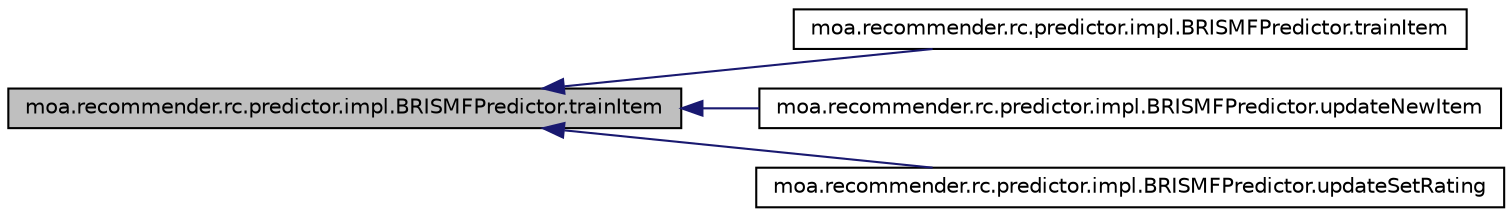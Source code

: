 digraph G
{
  edge [fontname="Helvetica",fontsize="10",labelfontname="Helvetica",labelfontsize="10"];
  node [fontname="Helvetica",fontsize="10",shape=record];
  rankdir=LR;
  Node1 [label="moa.recommender.rc.predictor.impl.BRISMFPredictor.trainItem",height=0.2,width=0.4,color="black", fillcolor="grey75", style="filled" fontcolor="black"];
  Node1 -> Node2 [dir=back,color="midnightblue",fontsize="10",style="solid",fontname="Helvetica"];
  Node2 [label="moa.recommender.rc.predictor.impl.BRISMFPredictor.trainItem",height=0.2,width=0.4,color="black", fillcolor="white", style="filled",URL="$classmoa_1_1recommender_1_1rc_1_1predictor_1_1impl_1_1BRISMFPredictor.html#aeb1091b6901e718fa61bae05202a2d20"];
  Node1 -> Node3 [dir=back,color="midnightblue",fontsize="10",style="solid",fontname="Helvetica"];
  Node3 [label="moa.recommender.rc.predictor.impl.BRISMFPredictor.updateNewItem",height=0.2,width=0.4,color="black", fillcolor="white", style="filled",URL="$classmoa_1_1recommender_1_1rc_1_1predictor_1_1impl_1_1BRISMFPredictor.html#a3bcdba0ff9d84d29377a4215e91894b8"];
  Node1 -> Node4 [dir=back,color="midnightblue",fontsize="10",style="solid",fontname="Helvetica"];
  Node4 [label="moa.recommender.rc.predictor.impl.BRISMFPredictor.updateSetRating",height=0.2,width=0.4,color="black", fillcolor="white", style="filled",URL="$classmoa_1_1recommender_1_1rc_1_1predictor_1_1impl_1_1BRISMFPredictor.html#a1481b71533f26a6a58bc286439df1bc7"];
}
